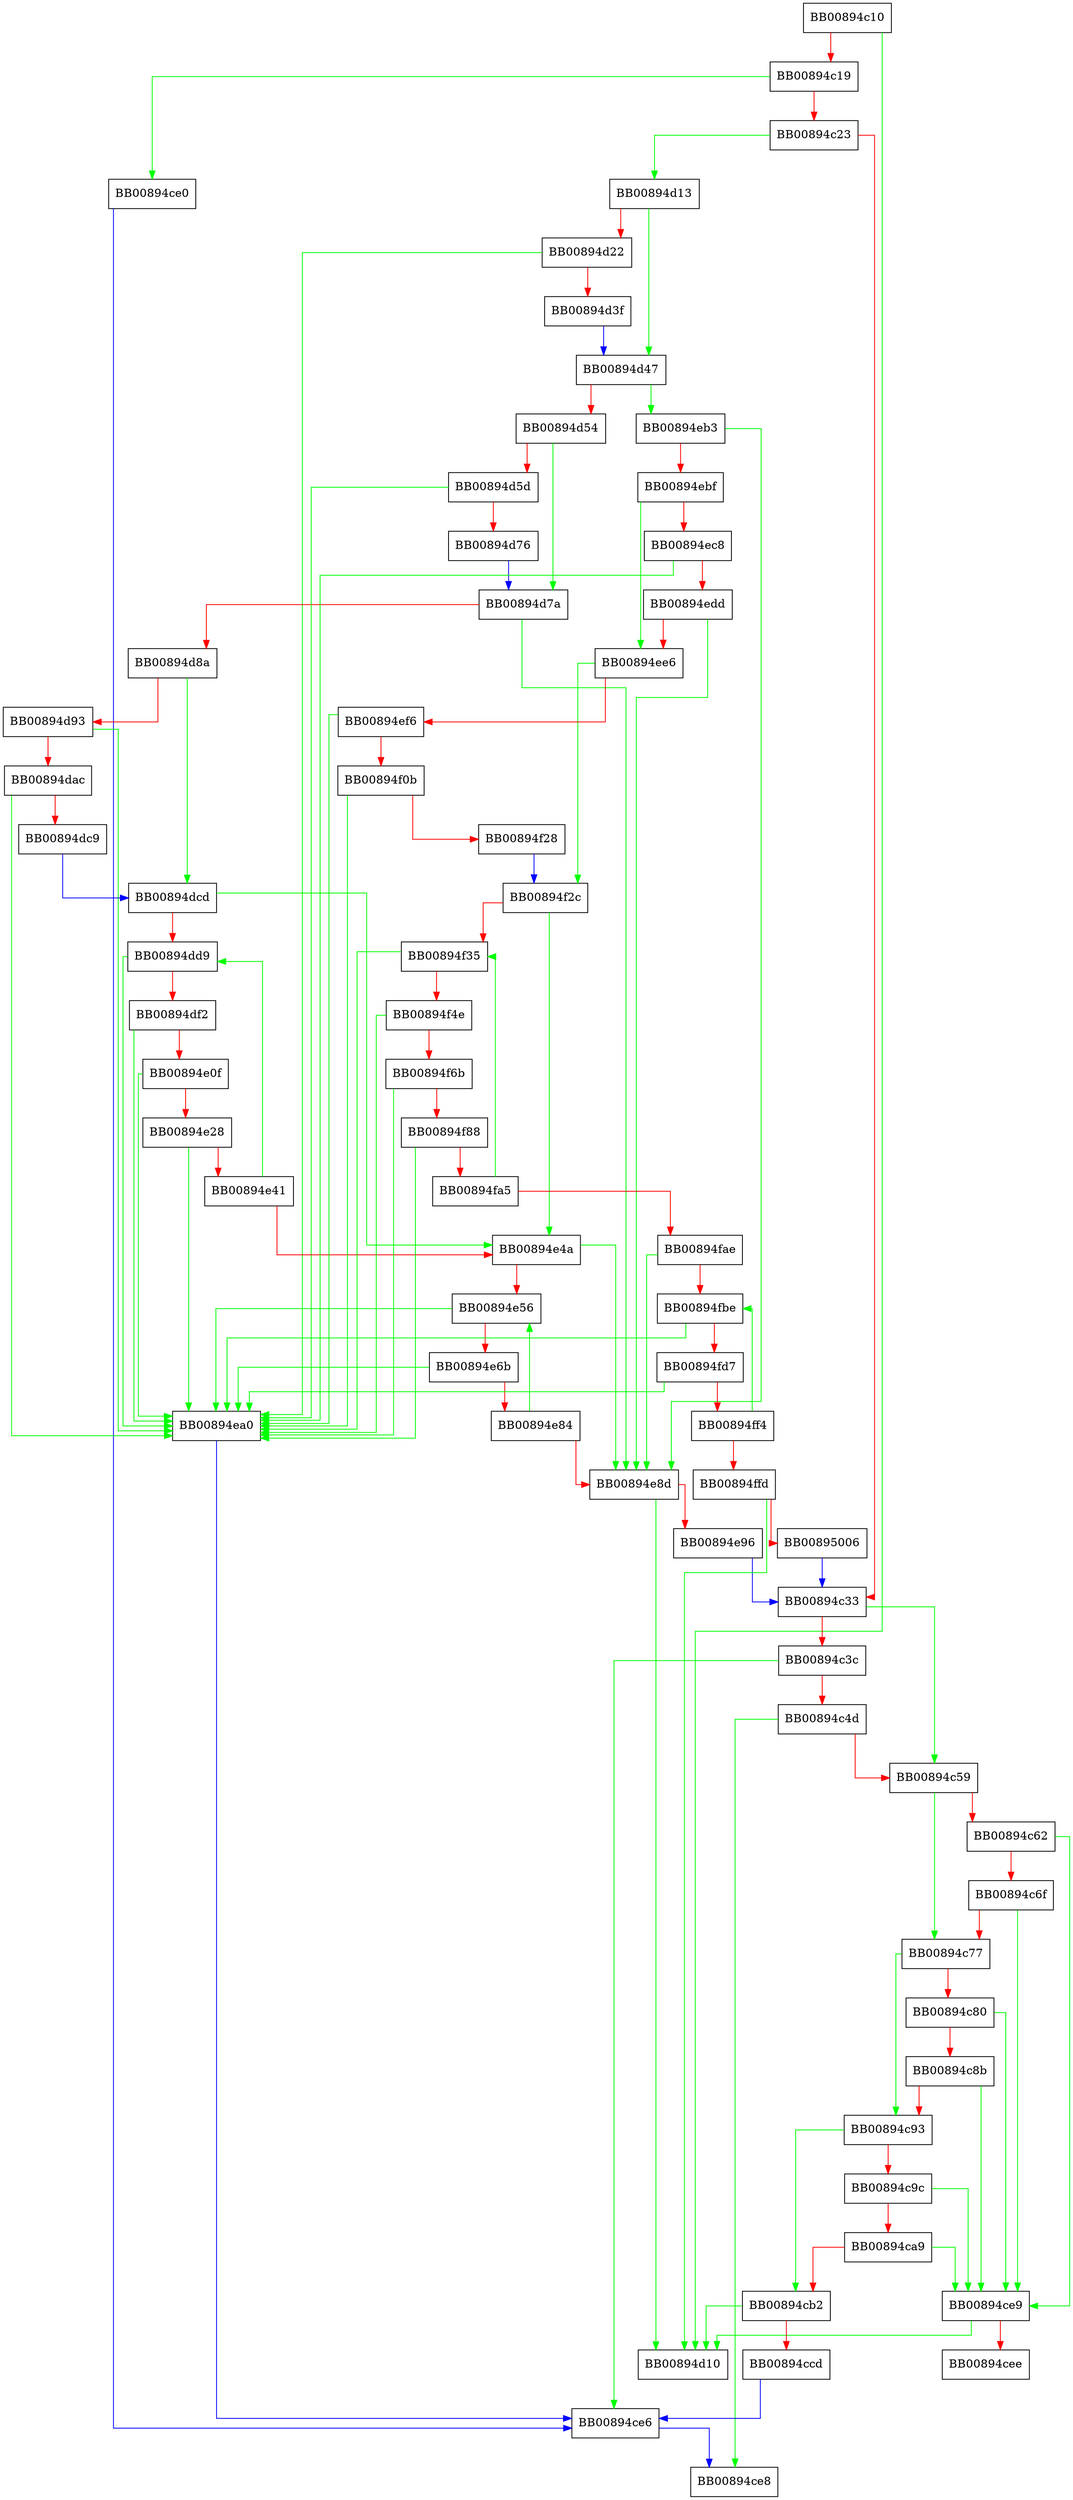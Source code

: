 digraph __memcmp_sse2 {
  node [shape="box"];
  graph [splines=ortho];
  BB00894c10 -> BB00894d10 [color="green"];
  BB00894c10 -> BB00894c19 [color="red"];
  BB00894c19 -> BB00894ce0 [color="green"];
  BB00894c19 -> BB00894c23 [color="red"];
  BB00894c23 -> BB00894d13 [color="green"];
  BB00894c23 -> BB00894c33 [color="red"];
  BB00894c33 -> BB00894c59 [color="green"];
  BB00894c33 -> BB00894c3c [color="red"];
  BB00894c3c -> BB00894ce6 [color="green"];
  BB00894c3c -> BB00894c4d [color="red"];
  BB00894c4d -> BB00894ce8 [color="green"];
  BB00894c4d -> BB00894c59 [color="red"];
  BB00894c59 -> BB00894c77 [color="green"];
  BB00894c59 -> BB00894c62 [color="red"];
  BB00894c62 -> BB00894ce9 [color="green"];
  BB00894c62 -> BB00894c6f [color="red"];
  BB00894c6f -> BB00894ce9 [color="green"];
  BB00894c6f -> BB00894c77 [color="red"];
  BB00894c77 -> BB00894c93 [color="green"];
  BB00894c77 -> BB00894c80 [color="red"];
  BB00894c80 -> BB00894ce9 [color="green"];
  BB00894c80 -> BB00894c8b [color="red"];
  BB00894c8b -> BB00894ce9 [color="green"];
  BB00894c8b -> BB00894c93 [color="red"];
  BB00894c93 -> BB00894cb2 [color="green"];
  BB00894c93 -> BB00894c9c [color="red"];
  BB00894c9c -> BB00894ce9 [color="green"];
  BB00894c9c -> BB00894ca9 [color="red"];
  BB00894ca9 -> BB00894ce9 [color="green"];
  BB00894ca9 -> BB00894cb2 [color="red"];
  BB00894cb2 -> BB00894d10 [color="green"];
  BB00894cb2 -> BB00894ccd [color="red"];
  BB00894ccd -> BB00894ce6 [color="blue"];
  BB00894ce0 -> BB00894ce6 [color="blue"];
  BB00894ce6 -> BB00894ce8 [color="blue"];
  BB00894ce9 -> BB00894d10 [color="green"];
  BB00894ce9 -> BB00894cee [color="red"];
  BB00894d13 -> BB00894d47 [color="green"];
  BB00894d13 -> BB00894d22 [color="red"];
  BB00894d22 -> BB00894ea0 [color="green"];
  BB00894d22 -> BB00894d3f [color="red"];
  BB00894d3f -> BB00894d47 [color="blue"];
  BB00894d47 -> BB00894eb3 [color="green"];
  BB00894d47 -> BB00894d54 [color="red"];
  BB00894d54 -> BB00894d7a [color="green"];
  BB00894d54 -> BB00894d5d [color="red"];
  BB00894d5d -> BB00894ea0 [color="green"];
  BB00894d5d -> BB00894d76 [color="red"];
  BB00894d76 -> BB00894d7a [color="blue"];
  BB00894d7a -> BB00894e8d [color="green"];
  BB00894d7a -> BB00894d8a [color="red"];
  BB00894d8a -> BB00894dcd [color="green"];
  BB00894d8a -> BB00894d93 [color="red"];
  BB00894d93 -> BB00894ea0 [color="green"];
  BB00894d93 -> BB00894dac [color="red"];
  BB00894dac -> BB00894ea0 [color="green"];
  BB00894dac -> BB00894dc9 [color="red"];
  BB00894dc9 -> BB00894dcd [color="blue"];
  BB00894dcd -> BB00894e4a [color="green"];
  BB00894dcd -> BB00894dd9 [color="red"];
  BB00894dd9 -> BB00894ea0 [color="green"];
  BB00894dd9 -> BB00894df2 [color="red"];
  BB00894df2 -> BB00894ea0 [color="green"];
  BB00894df2 -> BB00894e0f [color="red"];
  BB00894e0f -> BB00894ea0 [color="green"];
  BB00894e0f -> BB00894e28 [color="red"];
  BB00894e28 -> BB00894ea0 [color="green"];
  BB00894e28 -> BB00894e41 [color="red"];
  BB00894e41 -> BB00894dd9 [color="green"];
  BB00894e41 -> BB00894e4a [color="red"];
  BB00894e4a -> BB00894e8d [color="green"];
  BB00894e4a -> BB00894e56 [color="red"];
  BB00894e56 -> BB00894ea0 [color="green"];
  BB00894e56 -> BB00894e6b [color="red"];
  BB00894e6b -> BB00894ea0 [color="green"];
  BB00894e6b -> BB00894e84 [color="red"];
  BB00894e84 -> BB00894e56 [color="green"];
  BB00894e84 -> BB00894e8d [color="red"];
  BB00894e8d -> BB00894d10 [color="green"];
  BB00894e8d -> BB00894e96 [color="red"];
  BB00894e96 -> BB00894c33 [color="blue"];
  BB00894ea0 -> BB00894ce6 [color="blue"];
  BB00894eb3 -> BB00894e8d [color="green"];
  BB00894eb3 -> BB00894ebf [color="red"];
  BB00894ebf -> BB00894ee6 [color="green"];
  BB00894ebf -> BB00894ec8 [color="red"];
  BB00894ec8 -> BB00894ea0 [color="green"];
  BB00894ec8 -> BB00894edd [color="red"];
  BB00894edd -> BB00894e8d [color="green"];
  BB00894edd -> BB00894ee6 [color="red"];
  BB00894ee6 -> BB00894f2c [color="green"];
  BB00894ee6 -> BB00894ef6 [color="red"];
  BB00894ef6 -> BB00894ea0 [color="green"];
  BB00894ef6 -> BB00894f0b [color="red"];
  BB00894f0b -> BB00894ea0 [color="green"];
  BB00894f0b -> BB00894f28 [color="red"];
  BB00894f28 -> BB00894f2c [color="blue"];
  BB00894f2c -> BB00894e4a [color="green"];
  BB00894f2c -> BB00894f35 [color="red"];
  BB00894f35 -> BB00894ea0 [color="green"];
  BB00894f35 -> BB00894f4e [color="red"];
  BB00894f4e -> BB00894ea0 [color="green"];
  BB00894f4e -> BB00894f6b [color="red"];
  BB00894f6b -> BB00894ea0 [color="green"];
  BB00894f6b -> BB00894f88 [color="red"];
  BB00894f88 -> BB00894ea0 [color="green"];
  BB00894f88 -> BB00894fa5 [color="red"];
  BB00894fa5 -> BB00894f35 [color="green"];
  BB00894fa5 -> BB00894fae [color="red"];
  BB00894fae -> BB00894e8d [color="green"];
  BB00894fae -> BB00894fbe [color="red"];
  BB00894fbe -> BB00894ea0 [color="green"];
  BB00894fbe -> BB00894fd7 [color="red"];
  BB00894fd7 -> BB00894ea0 [color="green"];
  BB00894fd7 -> BB00894ff4 [color="red"];
  BB00894ff4 -> BB00894fbe [color="green"];
  BB00894ff4 -> BB00894ffd [color="red"];
  BB00894ffd -> BB00894d10 [color="green"];
  BB00894ffd -> BB00895006 [color="red"];
  BB00895006 -> BB00894c33 [color="blue"];
}